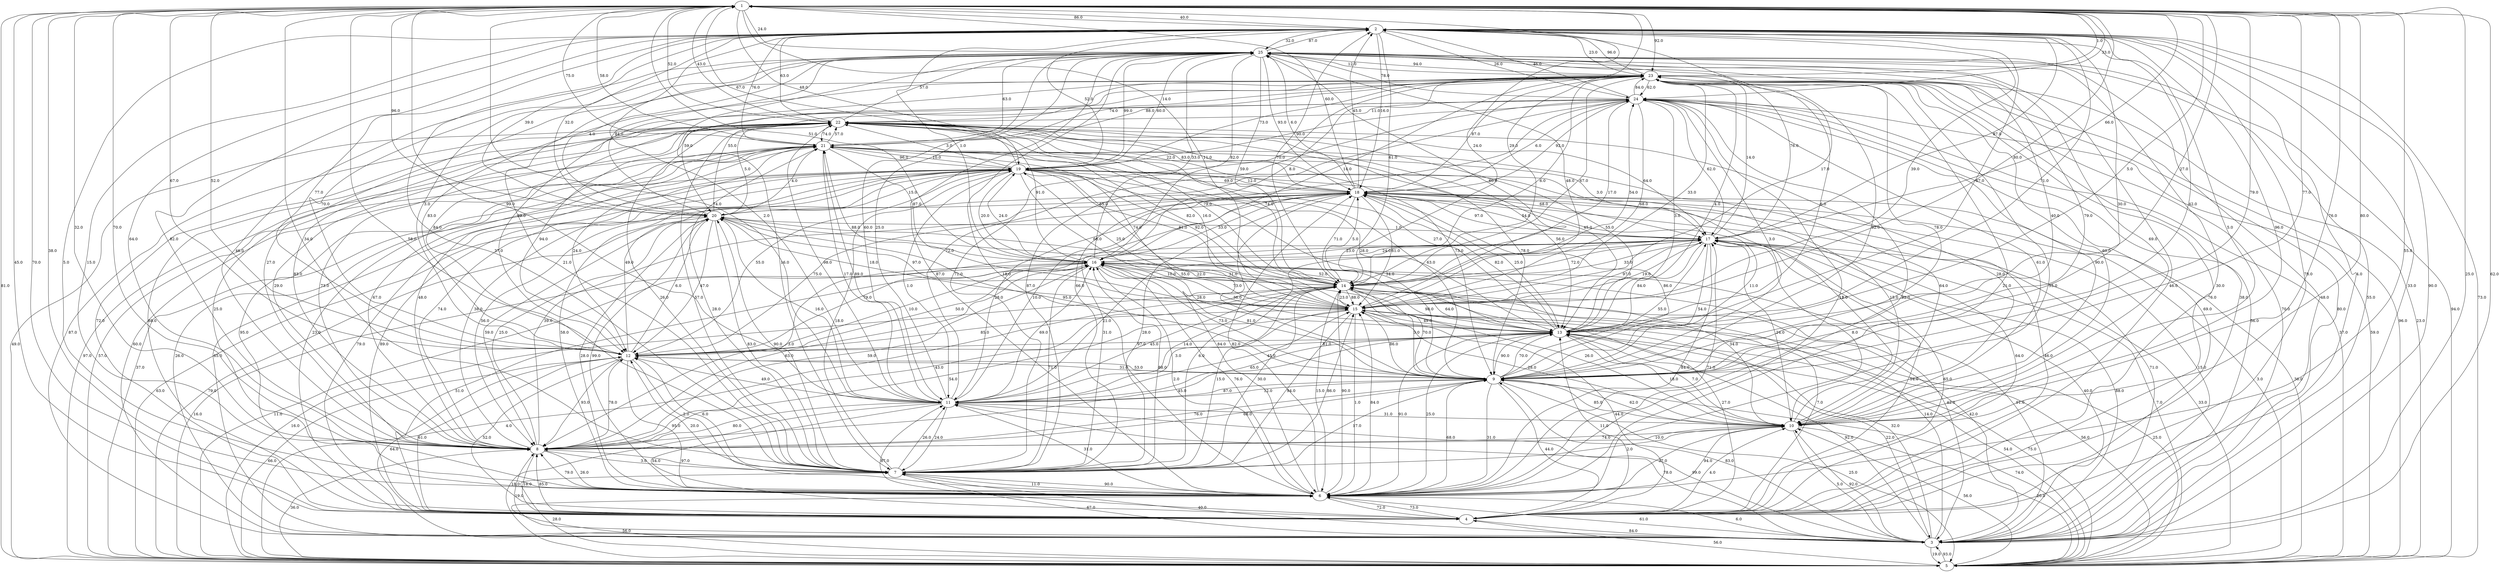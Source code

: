 strict digraph G {
  1 [ label="1" ];
  2 [ label="2" ];
  3 [ label="3" ];
  4 [ label="4" ];
  5 [ label="5" ];
  6 [ label="6" ];
  7 [ label="7" ];
  8 [ label="8" ];
  9 [ label="9" ];
  10 [ label="10" ];
  11 [ label="11" ];
  12 [ label="12" ];
  13 [ label="13" ];
  14 [ label="14" ];
  15 [ label="15" ];
  16 [ label="16" ];
  17 [ label="17" ];
  18 [ label="18" ];
  19 [ label="19" ];
  20 [ label="20" ];
  21 [ label="21" ];
  22 [ label="22" ];
  23 [ label="23" ];
  24 [ label="24" ];
  25 [ label="25" ];
  13 -> 18 [ label="82.0" ];
  11 -> 5 [ label="18.0" ];
  22 -> 4 [ label="72.0" ];
  3 -> 11 [ label="78.0" ];
  25 -> 14 [ label="59.0" ];
  2 -> 23 [ label="23.0" ];
  12 -> 19 [ label="49.0" ];
  17 -> 13 [ label="84.0" ];
  3 -> 9 [ label="83.0" ];
  14 -> 22 [ label="74.0" ];
  13 -> 22 [ label="55.0" ];
  15 -> 13 [ label="49.0" ];
  22 -> 8 [ label="29.0" ];
  23 -> 4 [ label="76.0" ];
  21 -> 1 [ label="58.0" ];
  15 -> 19 [ label="25.0" ];
  24 -> 15 [ label="68.0" ];
  5 -> 20 [ label="63.0" ];
  7 -> 17 [ label="6.0" ];
  1 -> 10 [ label="76.0" ];
  17 -> 4 [ label="54.0" ];
  10 -> 8 [ label="10.0" ];
  8 -> 13 [ label="45.0" ];
  20 -> 2 [ label="32.0" ];
  9 -> 17 [ label="55.0" ];
  23 -> 6 [ label="55.0" ];
  9 -> 22 [ label="78.0" ];
  15 -> 5 [ label="56.0" ];
  19 -> 21 [ label="10.0" ];
  15 -> 22 [ label="16.0" ];
  14 -> 21 [ label="82.0" ];
  2 -> 3 [ label="33.0" ];
  21 -> 22 [ label="57.0" ];
  3 -> 10 [ label="92.0" ];
  20 -> 5 [ label="79.0" ];
  7 -> 12 [ label="6.0" ];
  14 -> 3 [ label="42.0" ];
  23 -> 13 [ label="6.0" ];
  21 -> 10 [ label="64.0" ];
  25 -> 12 [ label="3.0" ];
  17 -> 15 [ label="97.0" ];
  14 -> 23 [ label="6.0" ];
  7 -> 8 [ label="97.0" ];
  5 -> 7 [ label="28.0" ];
  18 -> 3 [ label="15.0" ];
  6 -> 3 [ label="6.0" ];
  13 -> 10 [ label="18.0" ];
  16 -> 23 [ label="8.0" ];
  16 -> 1 [ label="51.0" ];
  3 -> 19 [ label="26.0" ];
  14 -> 24 [ label="54.0" ];
  6 -> 22 [ label="25.0" ];
  1 -> 9 [ label="77.0" ];
  18 -> 17 [ label="54.0" ];
  9 -> 1 [ label="79.0" ];
  12 -> 9 [ label="31.0" ];
  18 -> 7 [ label="31.0" ];
  20 -> 23 [ label="55.0" ];
  6 -> 10 [ label="94.0" ];
  14 -> 5 [ label="4.0" ];
  18 -> 24 [ label="92.0" ];
  16 -> 19 [ label="24.0" ];
  24 -> 12 [ label="84.0" ];
  24 -> 2 [ label="46.0" ];
  14 -> 7 [ label="30.0" ];
  6 -> 7 [ label="90.0" ];
  7 -> 24 [ label="87.0" ];
  19 -> 14 [ label="81.0" ];
  21 -> 2 [ label="76.0" ];
  20 -> 17 [ label="1.0" ];
  24 -> 19 [ label="90.0" ];
  18 -> 9 [ label="11.0" ];
  4 -> 3 [ label="84.0" ];
  5 -> 2 [ label="73.0" ];
  22 -> 9 [ label="73.0" ];
  8 -> 2 [ label="64.0" ];
  8 -> 6 [ label="26.0" ];
  15 -> 4 [ label="44.0" ];
  3 -> 22 [ label="87.0" ];
  10 -> 1 [ label="80.0" ];
  1 -> 21 [ label="75.0" ];
  17 -> 23 [ label="14.0" ];
  22 -> 21 [ label="74.0" ];
  4 -> 17 [ label="65.0" ];
  25 -> 6 [ label="87.0" ];
  12 -> 17 [ label="79.0" ];
  22 -> 13 [ label="45.0" ];
  11 -> 24 [ label="72.0" ];
  3 -> 2 [ label="90.0" ];
  21 -> 16 [ label="87.0" ];
  21 -> 13 [ label="56.0" ];
  22 -> 23 [ label="14.0" ];
  10 -> 24 [ label="61.0" ];
  23 -> 24 [ label="62.0" ];
  16 -> 3 [ label="42.0" ];
  6 -> 8 [ label="79.0" ];
  6 -> 25 [ label="18.0" ];
  6 -> 2 [ label="5.0" ];
  4 -> 18 [ label="46.0" ];
  15 -> 20 [ label="97.0" ];
  8 -> 20 [ label="25.0" ];
  3 -> 8 [ label="19.0" ];
  18 -> 25 [ label="6.0" ];
  1 -> 5 [ label="81.0" ];
  14 -> 17 [ label="72.0" ];
  1 -> 22 [ label="52.0" ];
  6 -> 1 [ label="55.0" ];
  4 -> 12 [ label="61.0" ];
  2 -> 25 [ label="32.0" ];
  12 -> 13 [ label="81.0" ];
  19 -> 8 [ label="74.0" ];
  7 -> 1 [ label="34.0" ];
  25 -> 23 [ label="12.0" ];
  21 -> 23 [ label="74.0" ];
  10 -> 15 [ label="28.0" ];
  3 -> 23 [ label="80.0" ];
  15 -> 7 [ label="94.0" ];
  13 -> 6 [ label="91.0" ];
  16 -> 8 [ label="59.0" ];
  6 -> 4 [ label="72.0" ];
  24 -> 6 [ label="11.0" ];
  16 -> 18 [ label="33.0" ];
  5 -> 4 [ label="56.0" ];
  21 -> 19 [ label="96.0" ];
  15 -> 23 [ label="33.0" ];
  23 -> 14 [ label="67.0" ];
  23 -> 10 [ label="60.0" ];
  10 -> 17 [ label="8.0" ];
  4 -> 2 [ label="78.0" ];
  21 -> 12 [ label="24.0" ];
  5 -> 13 [ label="54.0" ];
  21 -> 15 [ label="74.0" ];
  19 -> 22 [ label="3.0" ];
  1 -> 14 [ label="29.0" ];
  1 -> 13 [ label="27.0" ];
  25 -> 20 [ label="4.0" ];
  5 -> 16 [ label="16.0" ];
  13 -> 9 [ label="90.0" ];
  18 -> 6 [ label="84.0" ];
  4 -> 21 [ label="23.0" ];
  14 -> 1 [ label="24.0" ];
  13 -> 14 [ label="64.0" ];
  23 -> 18 [ label="87.0" ];
  23 -> 8 [ label="27.0" ];
  7 -> 9 [ label="17.0" ];
  25 -> 3 [ label="48.0" ];
  12 -> 7 [ label="2.0" ];
  2 -> 15 [ label="39.0" ];
  15 -> 17 [ label="19.0" ];
  11 -> 7 [ label="24.0" ];
  7 -> 6 [ label="11.0" ];
  4 -> 14 [ label="7.0" ];
  18 -> 8 [ label="56.0" ];
  1 -> 2 [ label="40.0" ];
  15 -> 11 [ label="3.0" ];
  8 -> 1 [ label="70.0" ];
  1 -> 6 [ label="38.0" ];
  21 -> 4 [ label="95.0" ];
  8 -> 24 [ label="83.0" ];
  21 -> 17 [ label="3.0" ];
  12 -> 18 [ label="75.0" ];
  5 -> 25 [ label="94.0" ];
  18 -> 11 [ label="28.0" ];
  22 -> 2 [ label="63.0" ];
  23 -> 12 [ label="89.0" ];
  16 -> 14 [ label="22.0" ];
  11 -> 9 [ label="12.0" ];
  17 -> 10 [ label="24.0" ];
  6 -> 15 [ label="84.0" ];
  21 -> 25 [ label="63.0" ];
  14 -> 10 [ label="26.0" ];
  13 -> 16 [ label="36.0" ];
  14 -> 15 [ label="88.0" ];
  3 -> 14 [ label="14.0" ];
  9 -> 2 [ label="42.0" ];
  15 -> 25 [ label="60.0" ];
  3 -> 12 [ label="64.0" ];
  6 -> 14 [ label="90.0" ];
  20 -> 7 [ label="83.0" ];
  24 -> 17 [ label="62.0" ];
  8 -> 21 [ label="48.0" ];
  8 -> 4 [ label="18.0" ];
  5 -> 15 [ label="25.0" ];
  3 -> 18 [ label="71.0" ];
  23 -> 20 [ label="59.0" ];
  21 -> 5 [ label="57.0" ];
  5 -> 17 [ label="7.0" ];
  19 -> 4 [ label="79.0" ];
  9 -> 19 [ label="34.0" ];
  19 -> 6 [ label="58.0" ];
  9 -> 23 [ label="82.0" ];
  7 -> 22 [ label="26.0" ];
  7 -> 20 [ label="90.0" ];
  12 -> 20 [ label="6.0" ];
  5 -> 18 [ label="36.0" ];
  13 -> 21 [ label="27.0" ];
  20 -> 9 [ label="95.0" ];
  18 -> 20 [ label="65.0" ];
  2 -> 6 [ label="15.0" ];
  19 -> 25 [ label="99.0" ];
  1 -> 24 [ label="33.0" ];
  12 -> 25 [ label="70.0" ];
  8 -> 12 [ label="78.0" ];
  13 -> 3 [ label="22.0" ];
  22 -> 17 [ label="64.0" ];
  13 -> 20 [ label="52.0" ];
  19 -> 15 [ label="68.0" ];
  1 -> 4 [ label="45.0" ];
  23 -> 9 [ label="78.0" ];
  25 -> 2 [ label="87.0" ];
  19 -> 12 [ label="55.0" ];
  22 -> 7 [ label="57.0" ];
  4 -> 6 [ label="73.0" ];
  25 -> 10 [ label="69.0" ];
  4 -> 11 [ label="87.0" ];
  25 -> 11 [ label="60.0" ];
  12 -> 16 [ label="10.0" ];
  8 -> 22 [ label="73.0" ];
  16 -> 22 [ label="91.0" ];
  11 -> 14 [ label="45.0" ];
  23 -> 1 [ label="1.0" ];
  9 -> 4 [ label="44.0" ];
  20 -> 19 [ label="15.0" ];
  20 -> 13 [ label="31.0" ];
  25 -> 4 [ label="30.0" ];
  22 -> 14 [ label="79.0" ];
  7 -> 19 [ label="18.0" ];
  16 -> 9 [ label="73.0" ];
  1 -> 17 [ label="66.0" ];
  12 -> 5 [ label="66.0" ];
  19 -> 18 [ label="69.0" ];
  6 -> 20 [ label="99.0" ];
  14 -> 6 [ label="15.0" ];
  3 -> 16 [ label="91.0" ];
  24 -> 5 [ label="37.0" ];
  2 -> 9 [ label="30.0" ];
  12 -> 15 [ label="85.0" ];
  9 -> 8 [ label="76.0" ];
  11 -> 10 [ label="31.0" ];
  13 -> 12 [ label="97.0" ];
  14 -> 13 [ label="98.0" ];
  24 -> 18 [ label="6.0" ];
  10 -> 19 [ label="2.0" ];
  9 -> 5 [ label="25.0" ];
  19 -> 10 [ label="15.0" ];
  4 -> 23 [ label="38.0" ];
  23 -> 5 [ label="96.0" ];
  21 -> 3 [ label="60.0" ];
  15 -> 14 [ label="23.0" ];
  18 -> 1 [ label="60.0" ];
  19 -> 11 [ label="1.0" ];
  8 -> 9 [ label="68.0" ];
  3 -> 5 [ label="19.0" ];
  6 -> 9 [ label="68.0" ];
  24 -> 13 [ label="3.0" ];
  17 -> 6 [ label="84.0" ];
  12 -> 4 [ label="52.0" ];
  24 -> 9 [ label="3.0" ];
  18 -> 2 [ label="45.0" ];
  17 -> 9 [ label="54.0" ];
  8 -> 10 [ label="74.0" ];
  18 -> 13 [ label="25.0" ];
  19 -> 17 [ label="68.0" ];
  7 -> 11 [ label="26.0" ];
  18 -> 15 [ label="61.0" ];
  20 -> 12 [ label="47.0" ];
  18 -> 5 [ label="3.0" ];
  23 -> 3 [ label="70.0" ];
  6 -> 13 [ label="25.0" ];
  4 -> 1 [ label="70.0" ];
  9 -> 16 [ label="81.0" ];
  15 -> 21 [ label="88.0" ];
  20 -> 25 [ label="84.0" ];
  3 -> 1 [ label="62.0" ];
  20 -> 21 [ label="4.0" ];
  11 -> 21 [ label="89.0" ];
  6 -> 18 [ label="82.0" ];
  2 -> 19 [ label="52.0" ];
  11 -> 3 [ label="99.0" ];
  5 -> 21 [ label="97.0" ];
  7 -> 16 [ label="88.0" ];
  19 -> 16 [ label="20.0" ];
  24 -> 22 [ label="11.0" ];
  9 -> 10 [ label="62.0" ];
  2 -> 14 [ label="61.0" ];
  21 -> 8 [ label="67.0" ];
  5 -> 23 [ label="23.0" ];
  2 -> 4 [ label="4.0" ];
  4 -> 25 [ label="46.0" ];
  3 -> 6 [ label="61.0" ];
  5 -> 6 [ label="56.0" ];
  25 -> 18 [ label="93.0" ];
  13 -> 2 [ label="67.0" ];
  1 -> 7 [ label="58.0" ];
  5 -> 8 [ label="36.0" ];
  7 -> 15 [ label="86.0" ];
  17 -> 5 [ label="33.0" ];
  7 -> 10 [ label="2.0" ];
  11 -> 25 [ label="25.0" ];
  12 -> 8 [ label="93.0" ];
  11 -> 13 [ label="65.0" ];
  9 -> 15 [ label="86.0" ];
  7 -> 2 [ label="37.0" ];
  3 -> 7 [ label="40.0" ];
  13 -> 1 [ label="5.0" ];
  2 -> 16 [ label="1.0" ];
  16 -> 12 [ label="50.0" ];
  25 -> 7 [ label="16.0" ];
  18 -> 19 [ label="12.0" ];
  10 -> 6 [ label="37.0" ];
  20 -> 8 [ label="59.0" ];
  16 -> 6 [ label="76.0" ];
  14 -> 16 [ label="10.0" ];
  23 -> 21 [ label="88.0" ];
  17 -> 16 [ label="24.0" ];
  9 -> 14 [ label="70.0" ];
  6 -> 23 [ label="21.0" ];
  1 -> 3 [ label="25.0" ];
  2 -> 8 [ label="82.0" ];
  10 -> 13 [ label="7.0" ];
  22 -> 10 [ label="28.0" ];
  25 -> 15 [ label="48.0" ];
  15 -> 1 [ label="80.0" ];
  2 -> 10 [ label="5.0" ];
  11 -> 18 [ label="10.0" ];
  22 -> 1 [ label="43.0" ];
  7 -> 3 [ label="67.0" ];
  3 -> 13 [ label="92.0" ];
  23 -> 25 [ label="94.0" ];
  15 -> 8 [ label="54.0" ];
  22 -> 12 [ label="94.0" ];
  19 -> 5 [ label="37.0" ];
  11 -> 17 [ label="21.0" ];
  5 -> 24 [ label="59.0" ];
  4 -> 8 [ label="85.0" ];
  1 -> 11 [ label="99.0" ];
  16 -> 13 [ label="28.0" ];
  2 -> 11 [ label="2.0" ];
  19 -> 1 [ label="67.0" ];
  9 -> 25 [ label="79.0" ];
  23 -> 16 [ label="14.0" ];
  1 -> 25 [ label="24.0" ];
  14 -> 18 [ label="5.0" ];
  4 -> 10 [ label="4.0" ];
  24 -> 23 [ label="84.0" ];
  8 -> 16 [ label="63.0" ];
  14 -> 2 [ label="70.0" ];
  19 -> 23 [ label="73.0" ];
  18 -> 22 [ label="22.0" ];
  7 -> 25 [ label="21.0" ];
  24 -> 14 [ label="17.0" ];
  19 -> 9 [ label="55.0" ];
  1 -> 15 [ label="11.0" ];
  15 -> 6 [ label="1.0" ];
  6 -> 24 [ label="82.0" ];
  12 -> 6 [ label="95.0" ];
  3 -> 25 [ label="55.0" ];
  3 -> 17 [ label="40.0" ];
  11 -> 20 [ label="16.0" ];
  22 -> 18 [ label="83.0" ];
  24 -> 7 [ label="66.0" ];
  6 -> 11 [ label="31.0" ];
  1 -> 8 [ label="32.0" ];
  20 -> 6 [ label="28.0" ];
  8 -> 14 [ label="43.0" ];
  6 -> 16 [ label="2.0" ];
  4 -> 13 [ label="11.0" ];
  7 -> 18 [ label="28.0" ];
  7 -> 21 [ label="28.0" ];
  17 -> 8 [ label="3.0" ];
  4 -> 19 [ label="89.0" ];
  20 -> 1 [ label="96.0" ];
  10 -> 2 [ label="96.0" ];
  1 -> 12 [ label="52.0" ];
  25 -> 19 [ label="60.0" ];
  13 -> 23 [ label="4.0" ];
  6 -> 12 [ label="20.0" ];
  10 -> 3 [ label="5.0" ];
  4 -> 24 [ label="69.0" ];
  10 -> 5 [ label="20.0" ];
  24 -> 10 [ label="90.0" ];
  2 -> 20 [ label="39.0" ];
  8 -> 25 [ label="46.0" ];
  22 -> 25 [ label="57.0" ];
  2 -> 18 [ label="16.0" ];
  16 -> 25 [ label="33.0" ];
  21 -> 11 [ label="17.0" ];
  14 -> 9 [ label="3.0" ];
  12 -> 2 [ label="77.0" ];
  16 -> 17 [ label="23.0" ];
  9 -> 21 [ label="63.0" ];
  6 -> 17 [ label="71.0" ];
  11 -> 15 [ label="45.0" ];
  7 -> 14 [ label="15.0" ];
  4 -> 22 [ label="88.0" ];
  9 -> 6 [ label="31.0" ];
  14 -> 11 [ label="14.0" ];
  24 -> 25 [ label="78.0" ];
  2 -> 13 [ label="71.0" ];
  16 -> 7 [ label="71.0" ];
  17 -> 3 [ label="88.0" ];
  11 -> 12 [ label="49.0" ];
  15 -> 16 [ label="73.0" ];
  20 -> 15 [ label="18.0" ];
  17 -> 2 [ label="87.0" ];
  5 -> 22 [ label="49.0" ];
  2 -> 24 [ label="26.0" ];
  16 -> 5 [ label="11.0" ];
  17 -> 14 [ label="33.0" ];
  15 -> 2 [ label="17.0" ];
  8 -> 19 [ label="38.0" ];
  14 -> 4 [ label="27.0" ];
  11 -> 22 [ label="98.0" ];
  18 -> 14 [ label="71.0" ];
  17 -> 18 [ label="97.0" ];
  16 -> 10 [ label="34.0" ];
  8 -> 18 [ label="39.0" ];
  24 -> 3 [ label="56.0" ];
  19 -> 13 [ label="28.0" ];
  11 -> 16 [ label="69.0" ];
  3 -> 15 [ label="32.0" ];
  5 -> 9 [ label="74.0" ];
  13 -> 5 [ label="75.0" ];
  12 -> 23 [ label="83.0" ];
  12 -> 1 [ label="67.0" ];
  19 -> 3 [ label="65.0" ];
  14 -> 19 [ label="92.0" ];
  10 -> 9 [ label="85.0" ];
  5 -> 3 [ label="93.0" ];
  16 -> 4 [ label="51.0" ];
  5 -> 14 [ label="16.0" ];
  1 -> 19 [ label="48.0" ];
  11 -> 4 [ label="54.0" ];
  11 -> 1 [ label="74.0" ];
  7 -> 23 [ label="71.0" ];
  25 -> 16 [ label="82.0" ];
  9 -> 13 [ label="70.0" ];
  1 -> 23 [ label="92.0" ];
  20 -> 22 [ label="5.0" ];
  9 -> 18 [ label="86.0" ];
  9 -> 12 [ label="53.0" ];
  11 -> 8 [ label="80.0" ];
  25 -> 9 [ label="40.0" ];
  9 -> 11 [ label="87.0" ];
  2 -> 1 [ label="86.0" ];
  8 -> 7 [ label="3.0" ];
  18 -> 4 [ label="64.0" ];
  5 -> 10 [ label="56.0" ];
  17 -> 25 [ label="76.0" ];
  23 -> 2 [ label="96.0" ];
}
